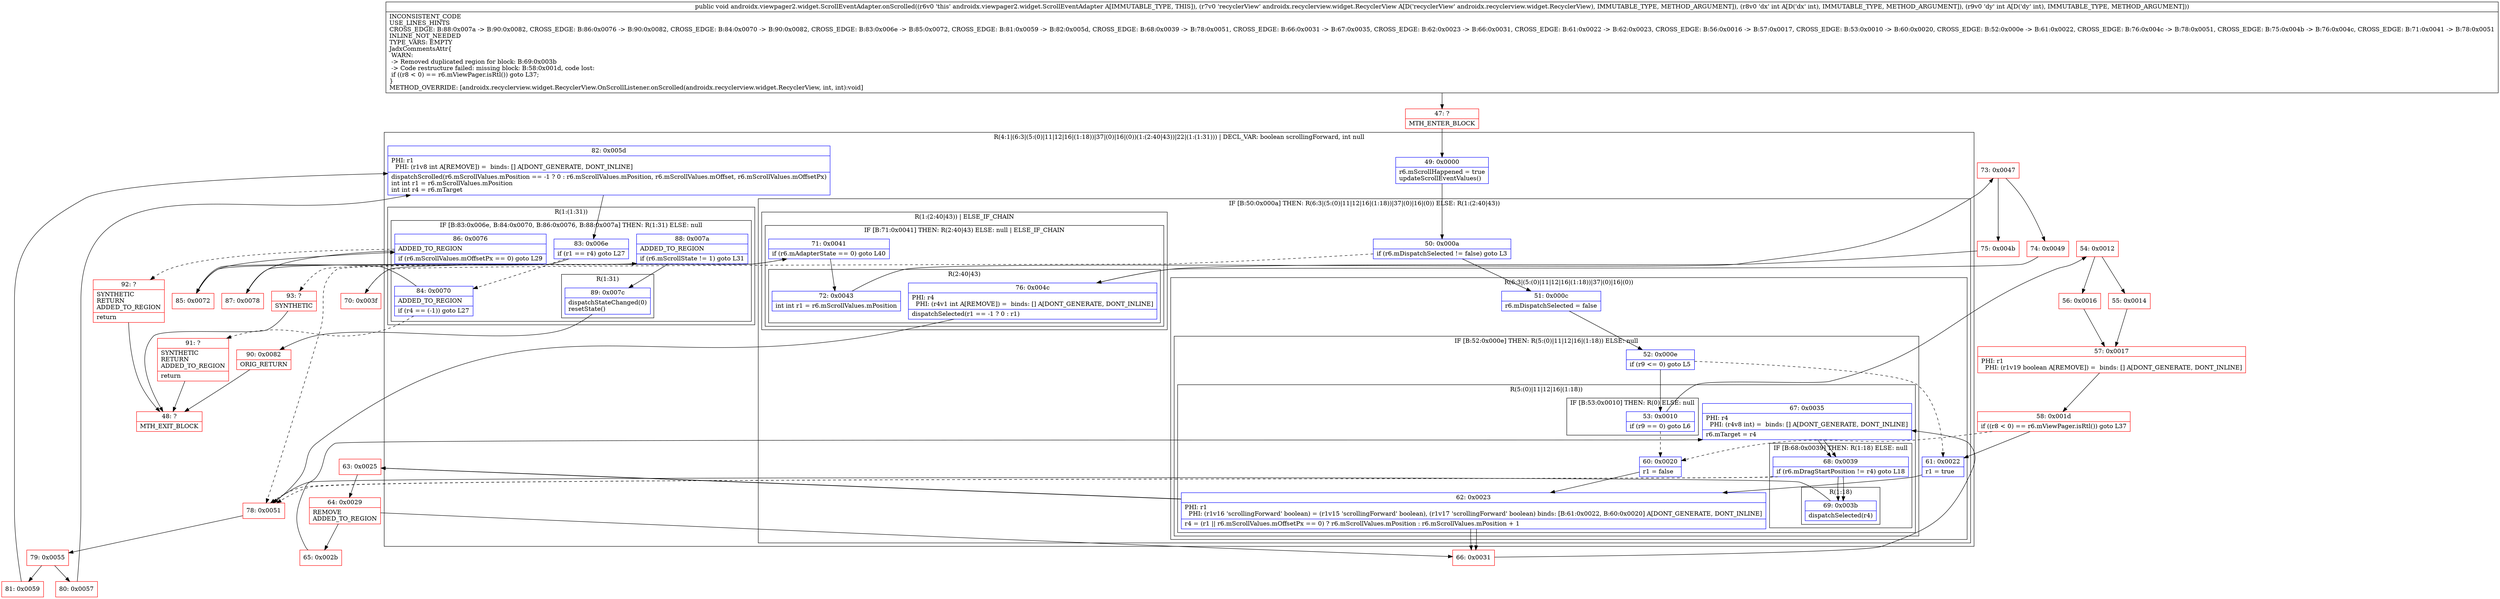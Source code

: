digraph "CFG forandroidx.viewpager2.widget.ScrollEventAdapter.onScrolled(Landroidx\/recyclerview\/widget\/RecyclerView;II)V" {
subgraph cluster_Region_1571161065 {
label = "R(4:1|(6:3|(5:(0)|11|12|16|(1:18))|37|(0)|16|(0))(1:(2:40|43))|22|(1:(1:31))) | DECL_VAR: boolean scrollingForward, int null\l";
node [shape=record,color=blue];
Node_49 [shape=record,label="{49\:\ 0x0000|r6.mScrollHappened = true\lupdateScrollEventValues()\l}"];
subgraph cluster_IfRegion_1459206980 {
label = "IF [B:50:0x000a] THEN: R(6:3|(5:(0)|11|12|16|(1:18))|37|(0)|16|(0)) ELSE: R(1:(2:40|43))";
node [shape=record,color=blue];
Node_50 [shape=record,label="{50\:\ 0x000a|if (r6.mDispatchSelected != false) goto L3\l}"];
subgraph cluster_Region_1387585966 {
label = "R(6:3|(5:(0)|11|12|16|(1:18))|37|(0)|16|(0))";
node [shape=record,color=blue];
Node_51 [shape=record,label="{51\:\ 0x000c|r6.mDispatchSelected = false\l}"];
subgraph cluster_IfRegion_696711714 {
label = "IF [B:52:0x000e] THEN: R(5:(0)|11|12|16|(1:18)) ELSE: null";
node [shape=record,color=blue];
Node_52 [shape=record,label="{52\:\ 0x000e|if (r9 \<= 0) goto L5\l}"];
subgraph cluster_Region_788187719 {
label = "R(5:(0)|11|12|16|(1:18))";
node [shape=record,color=blue];
subgraph cluster_IfRegion_715854810 {
label = "IF [B:53:0x0010] THEN: R(0) ELSE: null";
node [shape=record,color=blue];
Node_53 [shape=record,label="{53\:\ 0x0010|if (r9 == 0) goto L6\l}"];
subgraph cluster_Region_2097771795 {
label = "R(0)";
node [shape=record,color=blue];
}
}
Node_60 [shape=record,label="{60\:\ 0x0020|r1 = false\l}"];
Node_62 [shape=record,label="{62\:\ 0x0023|PHI: r1 \l  PHI: (r1v16 'scrollingForward' boolean) = (r1v15 'scrollingForward' boolean), (r1v17 'scrollingForward' boolean) binds: [B:61:0x0022, B:60:0x0020] A[DONT_GENERATE, DONT_INLINE]\l|r4 = (r1 \|\| r6.mScrollValues.mOffsetPx == 0) ? r6.mScrollValues.mPosition : r6.mScrollValues.mPosition + 1\l}"];
Node_67 [shape=record,label="{67\:\ 0x0035|PHI: r4 \l  PHI: (r4v8 int) =  binds: [] A[DONT_GENERATE, DONT_INLINE]\l|r6.mTarget = r4\l}"];
subgraph cluster_IfRegion_1654237213 {
label = "IF [B:68:0x0039] THEN: R(1:18) ELSE: null";
node [shape=record,color=blue];
Node_68 [shape=record,label="{68\:\ 0x0039|if (r6.mDragStartPosition != r4) goto L18\l}"];
subgraph cluster_Region_399871089 {
label = "R(1:18)";
node [shape=record,color=blue];
Node_69 [shape=record,label="{69\:\ 0x003b|dispatchSelected(r4)\l}"];
}
}
}
}
Node_61 [shape=record,label="{61\:\ 0x0022|r1 = true\l}"];
subgraph cluster_IfRegion_1127103802 {
label = "IF [B:62:0x0023] THEN: R(0) ELSE: null";
node [shape=record,color=blue];
Node_62 [shape=record,label="{62\:\ 0x0023|PHI: r1 \l  PHI: (r1v16 'scrollingForward' boolean) = (r1v15 'scrollingForward' boolean), (r1v17 'scrollingForward' boolean) binds: [B:61:0x0022, B:60:0x0020] A[DONT_GENERATE, DONT_INLINE]\l|r4 = (r1 \|\| r6.mScrollValues.mOffsetPx == 0) ? r6.mScrollValues.mPosition : r6.mScrollValues.mPosition + 1\l}"];
subgraph cluster_Region_1714537069 {
label = "R(0)";
node [shape=record,color=blue];
}
}
Node_67 [shape=record,label="{67\:\ 0x0035|PHI: r4 \l  PHI: (r4v8 int) =  binds: [] A[DONT_GENERATE, DONT_INLINE]\l|r6.mTarget = r4\l}"];
subgraph cluster_IfRegion_1871037502 {
label = "IF [B:68:0x0039] THEN: R(0) ELSE: null";
node [shape=record,color=blue];
Node_68 [shape=record,label="{68\:\ 0x0039|if (r6.mDragStartPosition != r4) goto L18\l}"];
subgraph cluster_Region_2021159779 {
label = "R(0)";
node [shape=record,color=blue];
}
}
}
subgraph cluster_Region_171936373 {
label = "R(1:(2:40|43)) | ELSE_IF_CHAIN\l";
node [shape=record,color=blue];
subgraph cluster_IfRegion_1017694156 {
label = "IF [B:71:0x0041] THEN: R(2:40|43) ELSE: null | ELSE_IF_CHAIN\l";
node [shape=record,color=blue];
Node_71 [shape=record,label="{71\:\ 0x0041|if (r6.mAdapterState == 0) goto L40\l}"];
subgraph cluster_Region_128938924 {
label = "R(2:40|43)";
node [shape=record,color=blue];
Node_72 [shape=record,label="{72\:\ 0x0043|int int r1 = r6.mScrollValues.mPosition\l}"];
Node_76 [shape=record,label="{76\:\ 0x004c|PHI: r4 \l  PHI: (r4v1 int A[REMOVE]) =  binds: [] A[DONT_GENERATE, DONT_INLINE]\l|dispatchSelected(r1 == \-1 ? 0 : r1)\l}"];
}
}
}
}
Node_82 [shape=record,label="{82\:\ 0x005d|PHI: r1 \l  PHI: (r1v8 int A[REMOVE]) =  binds: [] A[DONT_GENERATE, DONT_INLINE]\l|dispatchScrolled(r6.mScrollValues.mPosition == \-1 ? 0 : r6.mScrollValues.mPosition, r6.mScrollValues.mOffset, r6.mScrollValues.mOffsetPx)\lint int r1 = r6.mScrollValues.mPosition\lint int r4 = r6.mTarget\l}"];
subgraph cluster_Region_1415727262 {
label = "R(1:(1:31))";
node [shape=record,color=blue];
subgraph cluster_IfRegion_1133265737 {
label = "IF [B:83:0x006e, B:84:0x0070, B:86:0x0076, B:88:0x007a] THEN: R(1:31) ELSE: null";
node [shape=record,color=blue];
Node_83 [shape=record,label="{83\:\ 0x006e|if (r1 == r4) goto L27\l}"];
Node_84 [shape=record,label="{84\:\ 0x0070|ADDED_TO_REGION\l|if (r4 == (\-1)) goto L27\l}"];
Node_86 [shape=record,label="{86\:\ 0x0076|ADDED_TO_REGION\l|if (r6.mScrollValues.mOffsetPx == 0) goto L29\l}"];
Node_88 [shape=record,label="{88\:\ 0x007a|ADDED_TO_REGION\l|if (r6.mScrollState != 1) goto L31\l}"];
subgraph cluster_Region_1866127898 {
label = "R(1:31)";
node [shape=record,color=blue];
Node_89 [shape=record,label="{89\:\ 0x007c|dispatchStateChanged(0)\lresetState()\l}"];
}
}
}
}
Node_47 [shape=record,color=red,label="{47\:\ ?|MTH_ENTER_BLOCK\l}"];
Node_54 [shape=record,color=red,label="{54\:\ 0x0012}"];
Node_55 [shape=record,color=red,label="{55\:\ 0x0014}"];
Node_57 [shape=record,color=red,label="{57\:\ 0x0017|PHI: r1 \l  PHI: (r1v19 boolean A[REMOVE]) =  binds: [] A[DONT_GENERATE, DONT_INLINE]\l}"];
Node_58 [shape=record,color=red,label="{58\:\ 0x001d|if ((r8 \< 0) == r6.mViewPager.isRtl()) goto L37\l}"];
Node_56 [shape=record,color=red,label="{56\:\ 0x0016}"];
Node_63 [shape=record,color=red,label="{63\:\ 0x0025}"];
Node_64 [shape=record,color=red,label="{64\:\ 0x0029|REMOVE\lADDED_TO_REGION\l}"];
Node_65 [shape=record,color=red,label="{65\:\ 0x002b}"];
Node_78 [shape=record,color=red,label="{78\:\ 0x0051}"];
Node_79 [shape=record,color=red,label="{79\:\ 0x0055}"];
Node_80 [shape=record,color=red,label="{80\:\ 0x0057}"];
Node_91 [shape=record,color=red,label="{91\:\ ?|SYNTHETIC\lRETURN\lADDED_TO_REGION\l|return\l}"];
Node_48 [shape=record,color=red,label="{48\:\ ?|MTH_EXIT_BLOCK\l}"];
Node_85 [shape=record,color=red,label="{85\:\ 0x0072}"];
Node_87 [shape=record,color=red,label="{87\:\ 0x0078}"];
Node_90 [shape=record,color=red,label="{90\:\ 0x0082|ORIG_RETURN\l}"];
Node_93 [shape=record,color=red,label="{93\:\ ?|SYNTHETIC\l}"];
Node_92 [shape=record,color=red,label="{92\:\ ?|SYNTHETIC\lRETURN\lADDED_TO_REGION\l|return\l}"];
Node_81 [shape=record,color=red,label="{81\:\ 0x0059}"];
Node_66 [shape=record,color=red,label="{66\:\ 0x0031}"];
Node_70 [shape=record,color=red,label="{70\:\ 0x003f}"];
Node_73 [shape=record,color=red,label="{73\:\ 0x0047}"];
Node_74 [shape=record,color=red,label="{74\:\ 0x0049}"];
Node_75 [shape=record,color=red,label="{75\:\ 0x004b}"];
MethodNode[shape=record,label="{public void androidx.viewpager2.widget.ScrollEventAdapter.onScrolled((r6v0 'this' androidx.viewpager2.widget.ScrollEventAdapter A[IMMUTABLE_TYPE, THIS]), (r7v0 'recyclerView' androidx.recyclerview.widget.RecyclerView A[D('recyclerView' androidx.recyclerview.widget.RecyclerView), IMMUTABLE_TYPE, METHOD_ARGUMENT]), (r8v0 'dx' int A[D('dx' int), IMMUTABLE_TYPE, METHOD_ARGUMENT]), (r9v0 'dy' int A[D('dy' int), IMMUTABLE_TYPE, METHOD_ARGUMENT]))  | INCONSISTENT_CODE\lUSE_LINES_HINTS\lCROSS_EDGE: B:88:0x007a \-\> B:90:0x0082, CROSS_EDGE: B:86:0x0076 \-\> B:90:0x0082, CROSS_EDGE: B:84:0x0070 \-\> B:90:0x0082, CROSS_EDGE: B:83:0x006e \-\> B:85:0x0072, CROSS_EDGE: B:81:0x0059 \-\> B:82:0x005d, CROSS_EDGE: B:68:0x0039 \-\> B:78:0x0051, CROSS_EDGE: B:66:0x0031 \-\> B:67:0x0035, CROSS_EDGE: B:62:0x0023 \-\> B:66:0x0031, CROSS_EDGE: B:61:0x0022 \-\> B:62:0x0023, CROSS_EDGE: B:56:0x0016 \-\> B:57:0x0017, CROSS_EDGE: B:53:0x0010 \-\> B:60:0x0020, CROSS_EDGE: B:52:0x000e \-\> B:61:0x0022, CROSS_EDGE: B:76:0x004c \-\> B:78:0x0051, CROSS_EDGE: B:75:0x004b \-\> B:76:0x004c, CROSS_EDGE: B:71:0x0041 \-\> B:78:0x0051\lINLINE_NOT_NEEDED\lTYPE_VARS: EMPTY\lJadxCommentsAttr\{\l WARN: \l \-\> Removed duplicated region for block: B:69:0x003b \l \-\> Code restructure failed: missing block: B:58:0x001d, code lost:\l    if ((r8 \< 0) == r6.mViewPager.isRtl()) goto L37;\l\}\lMETHOD_OVERRIDE: [androidx.recyclerview.widget.RecyclerView.OnScrollListener.onScrolled(androidx.recyclerview.widget.RecyclerView, int, int):void]\l}"];
MethodNode -> Node_47;Node_49 -> Node_50;
Node_50 -> Node_51;
Node_50 -> Node_70[style=dashed];
Node_51 -> Node_52;
Node_52 -> Node_53;
Node_52 -> Node_61[style=dashed];
Node_53 -> Node_54;
Node_53 -> Node_60[style=dashed];
Node_60 -> Node_62;
Node_62 -> Node_63;
Node_62 -> Node_66;
Node_67 -> Node_68;
Node_68 -> Node_69;
Node_68 -> Node_78[style=dashed];
Node_69 -> Node_78;
Node_61 -> Node_62;
Node_62 -> Node_63;
Node_62 -> Node_66;
Node_67 -> Node_68;
Node_68 -> Node_69;
Node_68 -> Node_78[style=dashed];
Node_71 -> Node_72;
Node_71 -> Node_78[style=dashed];
Node_72 -> Node_73;
Node_76 -> Node_78;
Node_82 -> Node_83;
Node_83 -> Node_84[style=dashed];
Node_83 -> Node_85;
Node_84 -> Node_85;
Node_84 -> Node_91[style=dashed];
Node_86 -> Node_87;
Node_86 -> Node_92[style=dashed];
Node_88 -> Node_89;
Node_88 -> Node_93[style=dashed];
Node_89 -> Node_90;
Node_47 -> Node_49;
Node_54 -> Node_55;
Node_54 -> Node_56;
Node_55 -> Node_57;
Node_57 -> Node_58;
Node_58 -> Node_60[style=dashed];
Node_58 -> Node_61;
Node_56 -> Node_57;
Node_63 -> Node_64;
Node_64 -> Node_65;
Node_64 -> Node_66;
Node_65 -> Node_67;
Node_78 -> Node_79;
Node_79 -> Node_80;
Node_79 -> Node_81;
Node_80 -> Node_82;
Node_91 -> Node_48;
Node_85 -> Node_86;
Node_87 -> Node_88;
Node_90 -> Node_48;
Node_93 -> Node_48;
Node_92 -> Node_48;
Node_81 -> Node_82;
Node_66 -> Node_67;
Node_70 -> Node_71;
Node_73 -> Node_74;
Node_73 -> Node_75;
Node_74 -> Node_76;
Node_75 -> Node_76;
}

